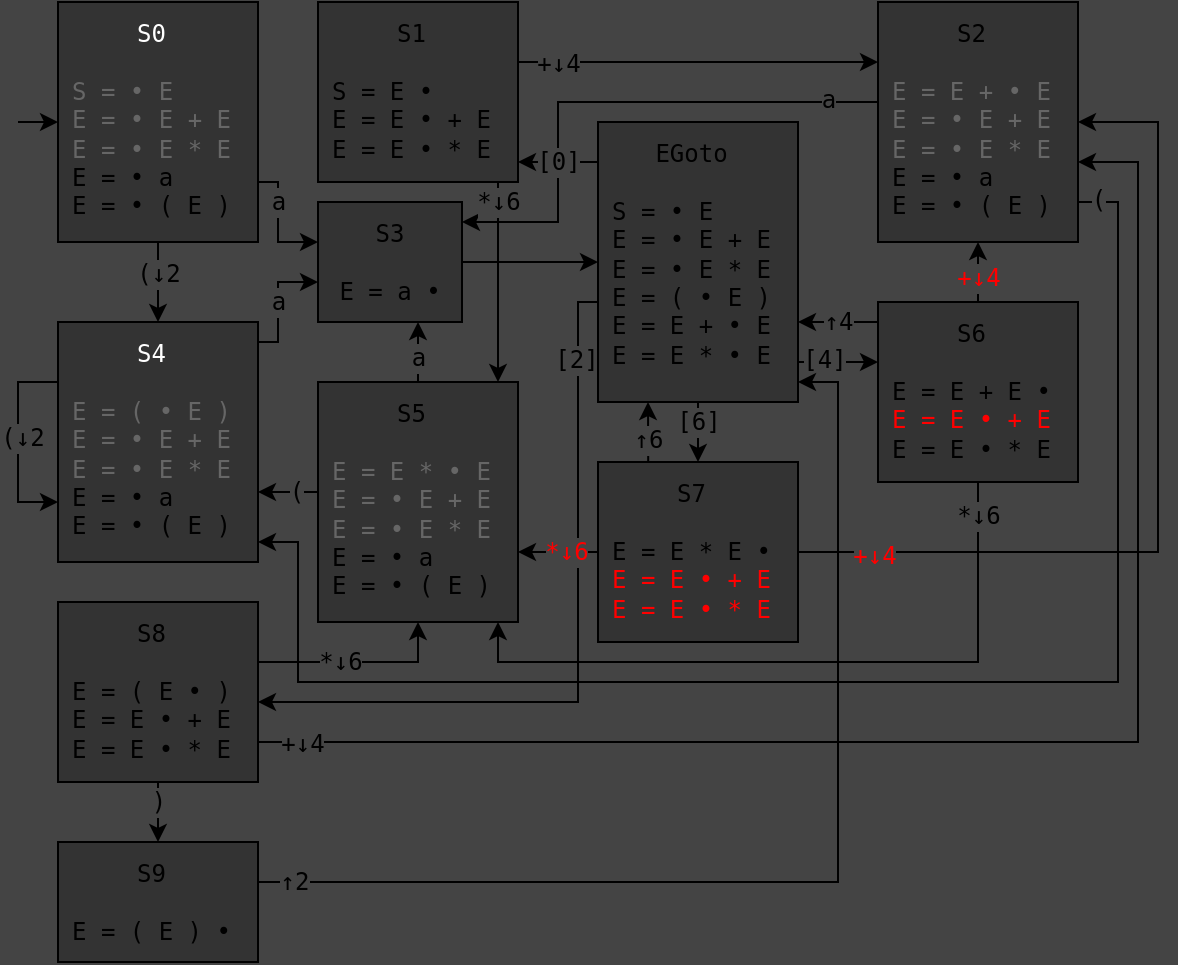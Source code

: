<mxfile version="24.7.8">
  <diagram name="Page-1" id="PYJ2EbEZMSt3SerLNBYG">
    <mxGraphModel dx="1219" dy="1237" grid="1" gridSize="10" guides="1" tooltips="1" connect="1" arrows="1" fold="1" page="1" pageScale="1" pageWidth="827" pageHeight="1169" background="#444444" math="0" shadow="0">
      <root>
        <mxCell id="0" />
        <mxCell id="1" parent="0" />
        <mxCell id="hS7_LjZfpNOxfmpkIFcN-96" style="edgeStyle=orthogonalEdgeStyle;rounded=0;orthogonalLoop=1;jettySize=auto;html=1;fontFamily=monospace;fontSize=12;fontColor=default;labelBackgroundColor=#444444;" parent="1" source="hS7_LjZfpNOxfmpkIFcN-83" target="hS7_LjZfpNOxfmpkIFcN-66" edge="1">
          <mxGeometry relative="1" as="geometry">
            <Array as="points">
              <mxPoint x="280" y="60" />
              <mxPoint x="280" y="120" />
            </Array>
          </mxGeometry>
        </mxCell>
        <mxCell id="hS7_LjZfpNOxfmpkIFcN-97" value="a" style="edgeLabel;html=1;align=center;verticalAlign=middle;resizable=0;points=[];rounded=0;strokeColor=default;spacing=10;fontFamily=monospace;fontSize=12;fontColor=default;fillColor=default;labelBackgroundColor=#444444;" parent="hS7_LjZfpNOxfmpkIFcN-96" vertex="1" connectable="0">
          <mxGeometry x="-0.809" y="-1" relative="1" as="geometry">
            <mxPoint as="offset" />
          </mxGeometry>
        </mxCell>
        <mxCell id="hS7_LjZfpNOxfmpkIFcN-58" style="rounded=0;orthogonalLoop=1;jettySize=auto;html=1;fontFamily=monospace;fontSize=12;fontColor=default;edgeStyle=orthogonalEdgeStyle;labelBackgroundColor=#444444;" parent="1" source="hS7_LjZfpNOxfmpkIFcN-62" target="hS7_LjZfpNOxfmpkIFcN-66" edge="1">
          <mxGeometry relative="1" as="geometry">
            <Array as="points">
              <mxPoint x="140" y="100" />
              <mxPoint x="140" y="130" />
            </Array>
            <mxPoint x="179.999" y="50" as="sourcePoint" />
            <mxPoint x="259.97" y="60.029" as="targetPoint" />
          </mxGeometry>
        </mxCell>
        <mxCell id="hS7_LjZfpNOxfmpkIFcN-59" value="a" style="edgeLabel;html=1;align=center;verticalAlign=middle;resizable=0;points=[];rounded=0;strokeColor=default;spacing=10;fontFamily=monospace;fontSize=12;fontColor=default;fillColor=default;labelBackgroundColor=#444444;" parent="hS7_LjZfpNOxfmpkIFcN-58" vertex="1" connectable="0">
          <mxGeometry x="-0.008" relative="1" as="geometry">
            <mxPoint y="-10" as="offset" />
          </mxGeometry>
        </mxCell>
        <mxCell id="hS7_LjZfpNOxfmpkIFcN-60" style="edgeStyle=orthogonalEdgeStyle;rounded=0;orthogonalLoop=1;jettySize=auto;html=1;fontFamily=monospace;fontSize=12;fontColor=default;labelBackgroundColor=#444444;" parent="1" source="hS7_LjZfpNOxfmpkIFcN-62" target="hS7_LjZfpNOxfmpkIFcN-65" edge="1">
          <mxGeometry relative="1" as="geometry" />
        </mxCell>
        <mxCell id="hS7_LjZfpNOxfmpkIFcN-61" value="(↓2" style="edgeLabel;html=1;align=center;verticalAlign=middle;resizable=0;points=[];rounded=0;strokeColor=default;spacing=10;fontFamily=monospace;fontSize=12;fontColor=default;fillColor=default;labelBackgroundColor=#444444;" parent="hS7_LjZfpNOxfmpkIFcN-60" vertex="1" connectable="0">
          <mxGeometry x="0.259" y="-1" relative="1" as="geometry">
            <mxPoint x="1" y="-9" as="offset" />
          </mxGeometry>
        </mxCell>
        <mxCell id="hS7_LjZfpNOxfmpkIFcN-62" value="&lt;div style=&quot;text-align: center;&quot;&gt;&lt;font color=&quot;#ffffff&quot;&gt;S0&lt;/font&gt;&lt;/div&gt;&lt;div style=&quot;text-align: center;&quot;&gt;&lt;font color=&quot;#ffffff&quot;&gt;&lt;br&gt;&lt;/font&gt;&lt;/div&gt;&lt;font color=&quot;#666666&quot;&gt;S = • E&lt;/font&gt;&lt;div&gt;&lt;font color=&quot;#666666&quot;&gt;E =&amp;nbsp;&lt;/font&gt;&lt;span style=&quot;color: rgb(102, 102, 102);&quot;&gt;•&lt;/span&gt;&lt;font color=&quot;#666666&quot;&gt;&amp;nbsp;E + E&lt;/font&gt;&lt;/div&gt;&lt;div&gt;&lt;font color=&quot;#666666&quot;&gt;E =&amp;nbsp;&lt;/font&gt;&lt;span style=&quot;color: rgb(102, 102, 102);&quot;&gt;•&lt;/span&gt;&lt;font color=&quot;#666666&quot;&gt;&amp;nbsp;E * E&lt;/font&gt;&lt;/div&gt;&lt;div&gt;E = • a&lt;/div&gt;&lt;div&gt;E = •&amp;nbsp;( E )&lt;/div&gt;" style="rounded=0;whiteSpace=wrap;html=1;fontFamily=monospace;align=left;spacing=7;verticalAlign=top;spacingTop=-3;fillColor=#333333;" parent="1" vertex="1">
          <mxGeometry x="30" y="10" width="100" height="120" as="geometry" />
        </mxCell>
        <mxCell id="hS7_LjZfpNOxfmpkIFcN-63" style="edgeStyle=orthogonalEdgeStyle;rounded=0;orthogonalLoop=1;jettySize=auto;html=1;fontFamily=monospace;fontSize=12;fontColor=default;labelBackgroundColor=#444444;" parent="1" source="hS7_LjZfpNOxfmpkIFcN-65" target="hS7_LjZfpNOxfmpkIFcN-66" edge="1">
          <mxGeometry relative="1" as="geometry">
            <Array as="points">
              <mxPoint x="140" y="180" />
              <mxPoint x="140" y="150" />
            </Array>
          </mxGeometry>
        </mxCell>
        <mxCell id="hS7_LjZfpNOxfmpkIFcN-64" value="a" style="edgeLabel;html=1;align=center;verticalAlign=middle;resizable=0;points=[];rounded=0;strokeColor=default;spacing=10;fontFamily=monospace;fontSize=12;fontColor=default;fillColor=default;labelBackgroundColor=#444444;" parent="hS7_LjZfpNOxfmpkIFcN-63" vertex="1" connectable="0">
          <mxGeometry x="0.553" y="-2" relative="1" as="geometry">
            <mxPoint x="-7" y="8" as="offset" />
          </mxGeometry>
        </mxCell>
        <mxCell id="hS7_LjZfpNOxfmpkIFcN-65" value="&lt;div style=&quot;text-align: center;&quot;&gt;&lt;font color=&quot;#ffffff&quot;&gt;S4&lt;/font&gt;&lt;/div&gt;&lt;div style=&quot;text-align: center;&quot;&gt;&lt;font color=&quot;#ffffff&quot;&gt;&lt;br&gt;&lt;/font&gt;&lt;/div&gt;&lt;div&gt;&lt;font color=&quot;#666666&quot;&gt;E = ( • E )&lt;/font&gt;&lt;/div&gt;&lt;div&gt;&lt;font color=&quot;#666666&quot;&gt;E = • E + E&lt;/font&gt;&lt;/div&gt;&lt;div&gt;&lt;font color=&quot;#666666&quot;&gt;E =&amp;nbsp;&lt;/font&gt;&lt;span style=&quot;color: rgb(102, 102, 102);&quot;&gt;•&lt;/span&gt;&lt;font color=&quot;#666666&quot;&gt;&amp;nbsp;E * E&lt;/font&gt;&lt;/div&gt;&lt;div&gt;E = •&amp;nbsp;a&lt;/div&gt;&lt;div&gt;E = •&amp;nbsp;( E )&lt;/div&gt;" style="rounded=0;whiteSpace=wrap;html=1;fontFamily=monospace;align=left;spacing=7;verticalAlign=top;spacingTop=-3;fillColor=#333333;" parent="1" vertex="1">
          <mxGeometry x="30" y="170" width="100" height="120" as="geometry" />
        </mxCell>
        <mxCell id="hS7_LjZfpNOxfmpkIFcN-73" style="edgeStyle=orthogonalEdgeStyle;rounded=0;orthogonalLoop=1;jettySize=auto;html=1;fontFamily=monospace;fontSize=12;fontColor=default;labelBackgroundColor=#444444;" parent="1" source="hS7_LjZfpNOxfmpkIFcN-66" target="hS7_LjZfpNOxfmpkIFcN-70" edge="1">
          <mxGeometry relative="1" as="geometry" />
        </mxCell>
        <mxCell id="hS7_LjZfpNOxfmpkIFcN-66" value="&lt;div&gt;S3&lt;/div&gt;&lt;div&gt;&lt;br&gt;&lt;/div&gt;&lt;div&gt;E = a&amp;nbsp;&lt;span style=&quot;text-align: left;&quot;&gt;•&lt;/span&gt;&lt;/div&gt;" style="rounded=0;whiteSpace=wrap;html=1;fontFamily=monospace;align=center;spacing=7;verticalAlign=top;spacingTop=-3;labelBackgroundColor=none;fillColor=#333333;" parent="1" vertex="1">
          <mxGeometry x="160" y="110" width="72" height="60" as="geometry" />
        </mxCell>
        <mxCell id="hS7_LjZfpNOxfmpkIFcN-67" style="edgeStyle=orthogonalEdgeStyle;rounded=0;orthogonalLoop=1;jettySize=auto;html=1;entryX=0;entryY=0.75;entryDx=0;entryDy=0;fontFamily=monospace;fontSize=12;fontColor=default;exitX=0;exitY=0.25;exitDx=0;exitDy=0;labelBackgroundColor=#444444;" parent="1" source="hS7_LjZfpNOxfmpkIFcN-65" target="hS7_LjZfpNOxfmpkIFcN-65" edge="1">
          <mxGeometry relative="1" as="geometry">
            <Array as="points">
              <mxPoint x="10" y="200" />
              <mxPoint x="10" y="260" />
            </Array>
          </mxGeometry>
        </mxCell>
        <mxCell id="hS7_LjZfpNOxfmpkIFcN-68" value="(↓2" style="edgeLabel;html=1;align=center;verticalAlign=middle;resizable=0;points=[];rounded=0;strokeColor=default;spacing=10;fontFamily=monospace;fontSize=12;fontColor=default;fillColor=default;labelBackgroundColor=#444444;" parent="hS7_LjZfpNOxfmpkIFcN-67" vertex="1" connectable="0">
          <mxGeometry x="-0.039" y="-2" relative="1" as="geometry">
            <mxPoint x="4" as="offset" />
          </mxGeometry>
        </mxCell>
        <mxCell id="hS7_LjZfpNOxfmpkIFcN-69" value="" style="endArrow=classic;html=1;rounded=0;fontFamily=monospace;fontSize=12;fontColor=default;labelBackgroundColor=#444444;" parent="1" target="hS7_LjZfpNOxfmpkIFcN-62" edge="1">
          <mxGeometry width="50" height="50" relative="1" as="geometry">
            <mxPoint x="10" y="70" as="sourcePoint" />
            <mxPoint y="40" as="targetPoint" />
          </mxGeometry>
        </mxCell>
        <mxCell id="hS7_LjZfpNOxfmpkIFcN-81" style="edgeStyle=orthogonalEdgeStyle;rounded=0;orthogonalLoop=1;jettySize=auto;html=1;fontFamily=monospace;fontSize=12;fontColor=default;labelBackgroundColor=#444444;" parent="1" source="hS7_LjZfpNOxfmpkIFcN-70" target="hS7_LjZfpNOxfmpkIFcN-76" edge="1">
          <mxGeometry relative="1" as="geometry">
            <Array as="points">
              <mxPoint x="270" y="90" />
              <mxPoint x="270" y="90" />
            </Array>
          </mxGeometry>
        </mxCell>
        <mxCell id="hS7_LjZfpNOxfmpkIFcN-82" value="[0]" style="edgeLabel;html=1;align=center;verticalAlign=middle;resizable=0;points=[];rounded=0;strokeColor=default;spacing=10;fontFamily=monospace;fontSize=12;fontColor=default;fillColor=default;labelBackgroundColor=#444444;" parent="hS7_LjZfpNOxfmpkIFcN-81" vertex="1" connectable="0">
          <mxGeometry x="0.089" y="3" relative="1" as="geometry">
            <mxPoint x="2" y="-3" as="offset" />
          </mxGeometry>
        </mxCell>
        <mxCell id="hS7_LjZfpNOxfmpkIFcN-91" style="edgeStyle=orthogonalEdgeStyle;rounded=0;orthogonalLoop=1;jettySize=auto;html=1;fontFamily=monospace;fontSize=12;fontColor=default;labelBackgroundColor=#444444;" parent="1" source="hS7_LjZfpNOxfmpkIFcN-70" target="hS7_LjZfpNOxfmpkIFcN-86" edge="1">
          <mxGeometry relative="1" as="geometry">
            <Array as="points">
              <mxPoint x="410" y="190" />
              <mxPoint x="410" y="190" />
            </Array>
          </mxGeometry>
        </mxCell>
        <mxCell id="hS7_LjZfpNOxfmpkIFcN-92" value="[4]" style="edgeLabel;html=1;align=center;verticalAlign=middle;resizable=0;points=[];rounded=0;strokeColor=default;spacing=10;fontFamily=monospace;fontSize=12;fontColor=default;fillColor=default;labelBackgroundColor=#444444;" parent="hS7_LjZfpNOxfmpkIFcN-91" vertex="1" connectable="0">
          <mxGeometry x="-0.373" y="1" relative="1" as="geometry">
            <mxPoint as="offset" />
          </mxGeometry>
        </mxCell>
        <mxCell id="hS7_LjZfpNOxfmpkIFcN-108" style="edgeStyle=orthogonalEdgeStyle;rounded=0;orthogonalLoop=1;jettySize=auto;html=1;fontFamily=monospace;fontSize=12;fontColor=default;labelBackgroundColor=#444444;" parent="1" source="hS7_LjZfpNOxfmpkIFcN-70" target="hS7_LjZfpNOxfmpkIFcN-107" edge="1">
          <mxGeometry relative="1" as="geometry" />
        </mxCell>
        <mxCell id="hS7_LjZfpNOxfmpkIFcN-110" value="[6]" style="edgeLabel;html=1;align=center;verticalAlign=middle;resizable=0;points=[];rounded=0;strokeColor=default;spacing=10;fontFamily=monospace;fontSize=12;fontColor=default;fillColor=default;labelBackgroundColor=#444444;" parent="hS7_LjZfpNOxfmpkIFcN-108" vertex="1" connectable="0">
          <mxGeometry x="0.201" relative="1" as="geometry">
            <mxPoint as="offset" />
          </mxGeometry>
        </mxCell>
        <mxCell id="hS7_LjZfpNOxfmpkIFcN-119" style="edgeStyle=orthogonalEdgeStyle;rounded=0;orthogonalLoop=1;jettySize=auto;html=1;fontFamily=monospace;fontSize=12;fontColor=default;labelBackgroundColor=#444444;" parent="1" source="hS7_LjZfpNOxfmpkIFcN-70" target="hS7_LjZfpNOxfmpkIFcN-115" edge="1">
          <mxGeometry relative="1" as="geometry">
            <Array as="points">
              <mxPoint x="290" y="160" />
              <mxPoint x="290" y="360" />
            </Array>
          </mxGeometry>
        </mxCell>
        <mxCell id="hS7_LjZfpNOxfmpkIFcN-120" value="[2]" style="edgeLabel;html=1;align=center;verticalAlign=middle;resizable=0;points=[];rounded=0;strokeColor=default;spacing=10;fontFamily=monospace;fontSize=12;fontColor=default;fillColor=default;labelBackgroundColor=#444444;" parent="hS7_LjZfpNOxfmpkIFcN-119" vertex="1" connectable="0">
          <mxGeometry x="-0.792" y="-1" relative="1" as="geometry">
            <mxPoint as="offset" />
          </mxGeometry>
        </mxCell>
        <mxCell id="hS7_LjZfpNOxfmpkIFcN-70" value="&lt;div style=&quot;text-align: center;&quot;&gt;EGoto&lt;/div&gt;&lt;div&gt;&lt;br&gt;&lt;/div&gt;S = •&amp;nbsp;E&lt;div&gt;E =&amp;nbsp;&lt;span style=&quot;background-color: initial;&quot;&gt;•&lt;/span&gt;&lt;span style=&quot;background-color: initial;&quot;&gt;&amp;nbsp;E + E&lt;/span&gt;&lt;/div&gt;&lt;div&gt;E =&amp;nbsp;&lt;span style=&quot;background-color: initial;&quot;&gt;•&lt;/span&gt;&lt;span style=&quot;background-color: initial;&quot;&gt;&amp;nbsp;E * E&lt;/span&gt;&lt;/div&gt;&lt;div&gt;E = (&amp;nbsp;&lt;span style=&quot;background-color: initial;&quot;&gt;•&lt;/span&gt;&lt;span style=&quot;background-color: initial;&quot;&gt;&amp;nbsp;E )&lt;/span&gt;&lt;/div&gt;&lt;div&gt;E = E +&amp;nbsp;&lt;span style=&quot;background-color: initial;&quot;&gt;•&lt;/span&gt;&lt;span style=&quot;background-color: initial;&quot;&gt;&amp;nbsp;E&lt;/span&gt;&lt;/div&gt;&lt;div&gt;E = E *&amp;nbsp;&lt;span style=&quot;background-color: initial;&quot;&gt;•&lt;/span&gt;&lt;span style=&quot;background-color: initial;&quot;&gt;&amp;nbsp;E&lt;/span&gt;&lt;/div&gt;" style="rounded=0;whiteSpace=wrap;html=1;fontFamily=monospace;align=left;spacing=7;verticalAlign=top;spacingTop=-3;fillColor=#333333;" parent="1" vertex="1">
          <mxGeometry x="300" y="70" width="100" height="140" as="geometry" />
        </mxCell>
        <mxCell id="hS7_LjZfpNOxfmpkIFcN-84" style="edgeStyle=orthogonalEdgeStyle;rounded=0;orthogonalLoop=1;jettySize=auto;html=1;fontFamily=monospace;fontSize=12;fontColor=default;labelBackgroundColor=#444444;" parent="1" source="hS7_LjZfpNOxfmpkIFcN-76" target="hS7_LjZfpNOxfmpkIFcN-83" edge="1">
          <mxGeometry relative="1" as="geometry">
            <Array as="points">
              <mxPoint x="400" y="40" />
              <mxPoint x="400" y="40" />
            </Array>
          </mxGeometry>
        </mxCell>
        <mxCell id="hS7_LjZfpNOxfmpkIFcN-85" value="+↓4" style="edgeLabel;html=1;align=center;verticalAlign=middle;resizable=0;points=[];rounded=0;strokeColor=default;spacing=10;fontFamily=monospace;fontSize=12;fontColor=default;fillColor=default;labelBackgroundColor=#444444;" parent="hS7_LjZfpNOxfmpkIFcN-84" vertex="1" connectable="0">
          <mxGeometry x="0.031" y="-1" relative="1" as="geometry">
            <mxPoint x="-73" as="offset" />
          </mxGeometry>
        </mxCell>
        <mxCell id="hS7_LjZfpNOxfmpkIFcN-105" style="edgeStyle=orthogonalEdgeStyle;rounded=0;orthogonalLoop=1;jettySize=auto;html=1;fontFamily=monospace;fontSize=12;fontColor=default;labelBackgroundColor=#444444;" parent="1" source="hS7_LjZfpNOxfmpkIFcN-76" target="hS7_LjZfpNOxfmpkIFcN-100" edge="1">
          <mxGeometry relative="1" as="geometry">
            <Array as="points">
              <mxPoint x="250" y="150" />
              <mxPoint x="250" y="150" />
            </Array>
          </mxGeometry>
        </mxCell>
        <mxCell id="hS7_LjZfpNOxfmpkIFcN-106" value="*↓6" style="edgeLabel;html=1;align=center;verticalAlign=middle;resizable=0;points=[];rounded=0;strokeColor=default;spacing=10;fontFamily=monospace;fontSize=12;fontColor=default;fillColor=default;labelBackgroundColor=#444444;" parent="hS7_LjZfpNOxfmpkIFcN-105" vertex="1" connectable="0">
          <mxGeometry x="0.477" relative="1" as="geometry">
            <mxPoint y="-64" as="offset" />
          </mxGeometry>
        </mxCell>
        <mxCell id="hS7_LjZfpNOxfmpkIFcN-76" value="&lt;div style=&quot;text-align: center;&quot;&gt;S1&lt;/div&gt;&lt;div&gt;&lt;br&gt;&lt;/div&gt;S = E •&lt;div&gt;E = E •&amp;nbsp;+ E&lt;/div&gt;&lt;div&gt;E = E •&amp;nbsp;* E&lt;br&gt;&lt;/div&gt;" style="rounded=0;whiteSpace=wrap;html=1;fontFamily=monospace;align=left;spacing=7;verticalAlign=top;spacingTop=-3;fillColor=#333333;" parent="1" vertex="1">
          <mxGeometry x="160" y="10" width="100" height="90" as="geometry" />
        </mxCell>
        <mxCell id="hS7_LjZfpNOxfmpkIFcN-98" style="edgeStyle=orthogonalEdgeStyle;rounded=0;orthogonalLoop=1;jettySize=auto;html=1;fontFamily=monospace;fontSize=12;fontColor=default;labelBackgroundColor=#444444;" parent="1" source="hS7_LjZfpNOxfmpkIFcN-83" target="hS7_LjZfpNOxfmpkIFcN-65" edge="1">
          <mxGeometry relative="1" as="geometry">
            <Array as="points">
              <mxPoint x="560" y="110" />
              <mxPoint x="560" y="350" />
              <mxPoint x="150" y="350" />
              <mxPoint x="150" y="280" />
            </Array>
          </mxGeometry>
        </mxCell>
        <mxCell id="hS7_LjZfpNOxfmpkIFcN-99" value="(" style="edgeLabel;html=1;align=center;verticalAlign=middle;resizable=0;points=[];rounded=0;strokeColor=default;spacing=10;fontFamily=monospace;fontSize=12;fontColor=default;fillColor=default;labelBackgroundColor=#444444;" parent="hS7_LjZfpNOxfmpkIFcN-98" vertex="1" connectable="0">
          <mxGeometry x="-0.975" y="1" relative="1" as="geometry">
            <mxPoint as="offset" />
          </mxGeometry>
        </mxCell>
        <mxCell id="hS7_LjZfpNOxfmpkIFcN-83" value="&lt;div style=&quot;text-align: center;&quot;&gt;S2&lt;/div&gt;&lt;div&gt;&lt;br&gt;&lt;/div&gt;&lt;div&gt;&lt;font color=&quot;#666666&quot;&gt;E = E + •&amp;nbsp;E&lt;/font&gt;&lt;/div&gt;&lt;div&gt;&lt;font color=&quot;#666666&quot;&gt;E =&amp;nbsp;&lt;span style=&quot;background-color: initial;&quot;&gt;•&lt;/span&gt;&lt;span style=&quot;background-color: initial;&quot;&gt;&amp;nbsp;E + E&lt;/span&gt;&lt;/font&gt;&lt;/div&gt;&lt;div&gt;&lt;font color=&quot;#666666&quot;&gt;E =&amp;nbsp;&lt;span style=&quot;background-color: initial;&quot;&gt;•&lt;/span&gt;&lt;span style=&quot;background-color: initial;&quot;&gt;&amp;nbsp;E * E&lt;/span&gt;&lt;/font&gt;&lt;/div&gt;&lt;div&gt;E =&amp;nbsp;&lt;span style=&quot;background-color: initial;&quot;&gt;•&lt;/span&gt;&lt;span style=&quot;background-color: initial;&quot;&gt;&amp;nbsp;a&lt;/span&gt;&lt;/div&gt;&lt;div&gt;E =&amp;nbsp;&lt;span style=&quot;background-color: initial;&quot;&gt;•&lt;/span&gt;&lt;span style=&quot;background-color: initial;&quot;&gt;&amp;nbsp;( E )&lt;/span&gt;&lt;/div&gt;" style="rounded=0;whiteSpace=wrap;html=1;fontFamily=monospace;align=left;spacing=7;verticalAlign=top;spacingTop=-3;fillColor=#333333;" parent="1" vertex="1">
          <mxGeometry x="440" y="10" width="100" height="120" as="geometry" />
        </mxCell>
        <mxCell id="hS7_LjZfpNOxfmpkIFcN-87" style="edgeStyle=orthogonalEdgeStyle;rounded=0;orthogonalLoop=1;jettySize=auto;html=1;fontFamily=monospace;fontSize=12;fontColor=default;labelBackgroundColor=#444444;" parent="1" source="hS7_LjZfpNOxfmpkIFcN-86" target="hS7_LjZfpNOxfmpkIFcN-83" edge="1">
          <mxGeometry relative="1" as="geometry" />
        </mxCell>
        <mxCell id="hS7_LjZfpNOxfmpkIFcN-88" value="+↓4" style="edgeLabel;html=1;align=center;verticalAlign=middle;resizable=0;points=[];rounded=0;strokeColor=default;spacing=10;fontFamily=monospace;fontSize=12;fontColor=#FF0000;fillColor=default;labelBackgroundColor=#444444;" parent="hS7_LjZfpNOxfmpkIFcN-87" vertex="1" connectable="0">
          <mxGeometry x="-0.494" relative="1" as="geometry">
            <mxPoint as="offset" />
          </mxGeometry>
        </mxCell>
        <mxCell id="hS7_LjZfpNOxfmpkIFcN-93" style="edgeStyle=orthogonalEdgeStyle;rounded=0;orthogonalLoop=1;jettySize=auto;html=1;fontFamily=monospace;fontSize=12;fontColor=default;labelBackgroundColor=#444444;" parent="1" source="hS7_LjZfpNOxfmpkIFcN-86" target="hS7_LjZfpNOxfmpkIFcN-70" edge="1">
          <mxGeometry relative="1" as="geometry">
            <Array as="points">
              <mxPoint x="410" y="170" />
              <mxPoint x="410" y="170" />
            </Array>
          </mxGeometry>
        </mxCell>
        <mxCell id="hS7_LjZfpNOxfmpkIFcN-94" value="↑4" style="edgeLabel;html=1;align=center;verticalAlign=middle;resizable=0;points=[];rounded=0;strokeColor=default;spacing=10;fontFamily=monospace;fontSize=12;fontColor=default;fillColor=default;labelBackgroundColor=#444444;" parent="hS7_LjZfpNOxfmpkIFcN-93" vertex="1" connectable="0">
          <mxGeometry x="0.167" y="1" relative="1" as="geometry">
            <mxPoint x="3" y="-1" as="offset" />
          </mxGeometry>
        </mxCell>
        <mxCell id="hS7_LjZfpNOxfmpkIFcN-130" style="edgeStyle=orthogonalEdgeStyle;rounded=0;orthogonalLoop=1;jettySize=auto;html=1;fontFamily=monospace;fontSize=12;fontColor=default;labelBackgroundColor=#444444;" parent="1" source="hS7_LjZfpNOxfmpkIFcN-86" target="hS7_LjZfpNOxfmpkIFcN-100" edge="1">
          <mxGeometry relative="1" as="geometry">
            <Array as="points">
              <mxPoint x="490" y="340" />
              <mxPoint x="250" y="340" />
            </Array>
          </mxGeometry>
        </mxCell>
        <mxCell id="hS7_LjZfpNOxfmpkIFcN-131" value="*↓6" style="edgeLabel;html=1;align=center;verticalAlign=middle;resizable=0;points=[];rounded=0;strokeColor=default;spacing=10;fontFamily=monospace;fontSize=12;fontColor=default;fillColor=default;labelBackgroundColor=#444444;" parent="hS7_LjZfpNOxfmpkIFcN-130" vertex="1" connectable="0">
          <mxGeometry x="-0.902" relative="1" as="geometry">
            <mxPoint as="offset" />
          </mxGeometry>
        </mxCell>
        <mxCell id="hS7_LjZfpNOxfmpkIFcN-86" value="&lt;div style=&quot;text-align: center;&quot;&gt;S6&lt;/div&gt;&lt;div style=&quot;text-align: center;&quot;&gt;&lt;br&gt;&lt;/div&gt;E = E + E •&lt;div&gt;&lt;font color=&quot;#ff0000&quot;&gt;E = E •&amp;nbsp;+ E&lt;/font&gt;&lt;/div&gt;&lt;div&gt;E = E •&amp;nbsp;* E&lt;/div&gt;" style="rounded=0;whiteSpace=wrap;html=1;fontFamily=monospace;align=left;spacing=7;verticalAlign=top;spacingTop=-3;fillColor=#333333;" parent="1" vertex="1">
          <mxGeometry x="440" y="160" width="100" height="90" as="geometry" />
        </mxCell>
        <mxCell id="hS7_LjZfpNOxfmpkIFcN-101" style="edgeStyle=orthogonalEdgeStyle;rounded=0;orthogonalLoop=1;jettySize=auto;html=1;fontFamily=monospace;fontSize=12;fontColor=default;labelBackgroundColor=#444444;" parent="1" source="hS7_LjZfpNOxfmpkIFcN-100" target="hS7_LjZfpNOxfmpkIFcN-65" edge="1">
          <mxGeometry relative="1" as="geometry">
            <Array as="points">
              <mxPoint x="140" y="255" />
              <mxPoint x="140" y="255" />
            </Array>
          </mxGeometry>
        </mxCell>
        <mxCell id="hS7_LjZfpNOxfmpkIFcN-102" value="(" style="edgeLabel;html=1;align=center;verticalAlign=middle;resizable=0;points=[];rounded=0;strokeColor=default;spacing=10;fontFamily=monospace;fontSize=12;fontColor=default;fillColor=default;labelBackgroundColor=#444444;" parent="hS7_LjZfpNOxfmpkIFcN-101" vertex="1" connectable="0">
          <mxGeometry x="-0.594" y="-1" relative="1" as="geometry">
            <mxPoint x="-5" y="1" as="offset" />
          </mxGeometry>
        </mxCell>
        <mxCell id="hS7_LjZfpNOxfmpkIFcN-103" style="edgeStyle=orthogonalEdgeStyle;rounded=0;orthogonalLoop=1;jettySize=auto;html=1;fontFamily=monospace;fontSize=12;fontColor=default;labelBackgroundColor=#444444;" parent="1" source="hS7_LjZfpNOxfmpkIFcN-100" target="hS7_LjZfpNOxfmpkIFcN-66" edge="1">
          <mxGeometry relative="1" as="geometry">
            <Array as="points">
              <mxPoint x="210" y="180" />
              <mxPoint x="210" y="180" />
            </Array>
          </mxGeometry>
        </mxCell>
        <mxCell id="hS7_LjZfpNOxfmpkIFcN-104" value="a" style="edgeLabel;html=1;align=center;verticalAlign=middle;resizable=0;points=[];rounded=0;strokeColor=default;spacing=10;fontFamily=monospace;fontSize=12;fontColor=default;fillColor=default;labelBackgroundColor=#444444;" parent="hS7_LjZfpNOxfmpkIFcN-103" vertex="1" connectable="0">
          <mxGeometry x="-0.59" relative="1" as="geometry">
            <mxPoint y="-6" as="offset" />
          </mxGeometry>
        </mxCell>
        <mxCell id="hS7_LjZfpNOxfmpkIFcN-100" value="&lt;div style=&quot;text-align: center;&quot;&gt;S5&lt;/div&gt;&lt;div&gt;&lt;br&gt;&lt;/div&gt;&lt;div&gt;&lt;font color=&quot;#666666&quot;&gt;E = E * •&amp;nbsp;E&lt;/font&gt;&lt;/div&gt;&lt;div&gt;&lt;font color=&quot;#666666&quot;&gt;E =&amp;nbsp;&lt;span style=&quot;background-color: initial;&quot;&gt;•&lt;/span&gt;&lt;span style=&quot;background-color: initial;&quot;&gt;&amp;nbsp;E + E&lt;/span&gt;&lt;/font&gt;&lt;/div&gt;&lt;div&gt;&lt;font color=&quot;#666666&quot;&gt;E =&amp;nbsp;&lt;span style=&quot;background-color: initial;&quot;&gt;•&lt;/span&gt;&lt;span style=&quot;background-color: initial;&quot;&gt;&amp;nbsp;E * E&lt;/span&gt;&lt;/font&gt;&lt;/div&gt;&lt;div&gt;E =&amp;nbsp;&lt;span style=&quot;background-color: initial;&quot;&gt;•&lt;/span&gt;&lt;span style=&quot;background-color: initial;&quot;&gt;&amp;nbsp;a&lt;/span&gt;&lt;/div&gt;&lt;div&gt;E =&amp;nbsp;&lt;span style=&quot;background-color: initial;&quot;&gt;•&lt;/span&gt;&lt;span style=&quot;background-color: initial;&quot;&gt;&amp;nbsp;( E )&lt;/span&gt;&lt;/div&gt;" style="rounded=0;whiteSpace=wrap;html=1;fontFamily=monospace;align=left;spacing=7;verticalAlign=top;spacingTop=-3;fillColor=#333333;" parent="1" vertex="1">
          <mxGeometry x="160" y="200" width="100" height="120" as="geometry" />
        </mxCell>
        <mxCell id="hS7_LjZfpNOxfmpkIFcN-109" style="edgeStyle=orthogonalEdgeStyle;rounded=0;orthogonalLoop=1;jettySize=auto;html=1;fontFamily=monospace;fontSize=12;fontColor=default;exitX=0.251;exitY=0.017;exitDx=0;exitDy=0;exitPerimeter=0;entryX=0.25;entryY=1;entryDx=0;entryDy=0;labelBackgroundColor=#444444;" parent="1" source="hS7_LjZfpNOxfmpkIFcN-107" target="hS7_LjZfpNOxfmpkIFcN-70" edge="1">
          <mxGeometry relative="1" as="geometry" />
        </mxCell>
        <mxCell id="hS7_LjZfpNOxfmpkIFcN-111" value="↑6" style="edgeLabel;html=1;align=center;verticalAlign=middle;resizable=0;points=[];rounded=0;strokeColor=default;spacing=10;fontFamily=monospace;fontSize=12;fontColor=default;fillColor=default;labelBackgroundColor=#444444;" parent="hS7_LjZfpNOxfmpkIFcN-109" vertex="1" connectable="0">
          <mxGeometry x="-0.161" relative="1" as="geometry">
            <mxPoint as="offset" />
          </mxGeometry>
        </mxCell>
        <mxCell id="hS7_LjZfpNOxfmpkIFcN-129" style="edgeStyle=orthogonalEdgeStyle;rounded=0;orthogonalLoop=1;jettySize=auto;html=1;fontFamily=monospace;fontSize=12;fontColor=default;labelBackgroundColor=#444444;" parent="1" source="hS7_LjZfpNOxfmpkIFcN-107" target="hS7_LjZfpNOxfmpkIFcN-83" edge="1">
          <mxGeometry relative="1" as="geometry">
            <Array as="points">
              <mxPoint x="580" y="285" />
              <mxPoint x="580" y="70" />
            </Array>
          </mxGeometry>
        </mxCell>
        <mxCell id="hS7_LjZfpNOxfmpkIFcN-132" value="+↓4" style="edgeLabel;html=1;align=center;verticalAlign=middle;resizable=0;points=[];rounded=0;strokeColor=default;spacing=10;fontFamily=monospace;fontSize=12;fontColor=#FF0000;fillColor=default;labelBackgroundColor=#444444;" parent="hS7_LjZfpNOxfmpkIFcN-129" vertex="1" connectable="0">
          <mxGeometry x="-0.825" y="-2" relative="1" as="geometry">
            <mxPoint as="offset" />
          </mxGeometry>
        </mxCell>
        <mxCell id="hS7_LjZfpNOxfmpkIFcN-107" value="&lt;div style=&quot;text-align: center;&quot;&gt;S7&lt;/div&gt;&lt;div&gt;&lt;br&gt;&lt;/div&gt;E = E * E •&lt;div&gt;&lt;font color=&quot;#ff0000&quot;&gt;E = E •&amp;nbsp;+ E&lt;/font&gt;&lt;/div&gt;&lt;div&gt;&lt;font color=&quot;#ff0000&quot;&gt;E = E •&amp;nbsp;* E&lt;/font&gt;&lt;/div&gt;" style="rounded=0;whiteSpace=wrap;html=1;fontFamily=monospace;align=left;spacing=7;verticalAlign=top;spacingTop=-3;fillColor=#333333;" parent="1" vertex="1">
          <mxGeometry x="300" y="240" width="100" height="90" as="geometry" />
        </mxCell>
        <mxCell id="hS7_LjZfpNOxfmpkIFcN-112" style="edgeStyle=orthogonalEdgeStyle;rounded=0;orthogonalLoop=1;jettySize=auto;html=1;fontFamily=monospace;fontSize=12;fontColor=default;labelBackgroundColor=#444444;" parent="1" source="hS7_LjZfpNOxfmpkIFcN-107" target="hS7_LjZfpNOxfmpkIFcN-100" edge="1">
          <mxGeometry relative="1" as="geometry">
            <Array as="points">
              <mxPoint x="270" y="285" />
              <mxPoint x="270" y="285" />
            </Array>
          </mxGeometry>
        </mxCell>
        <mxCell id="hS7_LjZfpNOxfmpkIFcN-114" value="*↓6" style="edgeLabel;html=1;align=center;verticalAlign=middle;resizable=0;points=[];rounded=0;strokeColor=default;spacing=10;fontFamily=monospace;fontSize=12;fontColor=#FF0000;fillColor=default;labelBackgroundColor=#444444;" parent="hS7_LjZfpNOxfmpkIFcN-112" vertex="1" connectable="0">
          <mxGeometry x="-0.04" y="-2" relative="1" as="geometry">
            <mxPoint x="3" y="2" as="offset" />
          </mxGeometry>
        </mxCell>
        <mxCell id="hS7_LjZfpNOxfmpkIFcN-121" style="edgeStyle=orthogonalEdgeStyle;rounded=0;orthogonalLoop=1;jettySize=auto;html=1;fontFamily=monospace;fontSize=12;fontColor=default;labelBackgroundColor=#444444;" parent="1" source="hS7_LjZfpNOxfmpkIFcN-115" target="hS7_LjZfpNOxfmpkIFcN-116" edge="1">
          <mxGeometry relative="1" as="geometry" />
        </mxCell>
        <mxCell id="hS7_LjZfpNOxfmpkIFcN-122" value=")" style="edgeLabel;html=1;align=center;verticalAlign=middle;resizable=0;points=[];rounded=0;strokeColor=default;spacing=10;fontFamily=monospace;fontSize=12;fontColor=default;fillColor=default;labelBackgroundColor=#444444;" parent="hS7_LjZfpNOxfmpkIFcN-121" vertex="1" connectable="0">
          <mxGeometry x="-0.673" y="1" relative="1" as="geometry">
            <mxPoint x="-1" y="2" as="offset" />
          </mxGeometry>
        </mxCell>
        <mxCell id="hS7_LjZfpNOxfmpkIFcN-123" style="edgeStyle=orthogonalEdgeStyle;rounded=0;orthogonalLoop=1;jettySize=auto;html=1;fontFamily=monospace;fontSize=12;fontColor=default;labelBackgroundColor=#444444;" parent="1" source="hS7_LjZfpNOxfmpkIFcN-115" target="hS7_LjZfpNOxfmpkIFcN-100" edge="1">
          <mxGeometry relative="1" as="geometry">
            <Array as="points">
              <mxPoint x="210" y="340" />
            </Array>
          </mxGeometry>
        </mxCell>
        <mxCell id="hS7_LjZfpNOxfmpkIFcN-124" value="*↓6" style="edgeLabel;html=1;align=center;verticalAlign=middle;resizable=0;points=[];rounded=0;strokeColor=default;spacing=10;fontFamily=monospace;fontSize=12;fontColor=default;fillColor=default;labelBackgroundColor=#444444;" parent="hS7_LjZfpNOxfmpkIFcN-123" vertex="1" connectable="0">
          <mxGeometry x="-0.695" y="3" relative="1" as="geometry">
            <mxPoint x="25" y="3" as="offset" />
          </mxGeometry>
        </mxCell>
        <mxCell id="hS7_LjZfpNOxfmpkIFcN-125" style="edgeStyle=orthogonalEdgeStyle;rounded=0;orthogonalLoop=1;jettySize=auto;html=1;fontFamily=monospace;fontSize=12;fontColor=default;labelBackgroundColor=#444444;" parent="1" source="hS7_LjZfpNOxfmpkIFcN-115" target="hS7_LjZfpNOxfmpkIFcN-83" edge="1">
          <mxGeometry relative="1" as="geometry">
            <Array as="points">
              <mxPoint x="570" y="380" />
              <mxPoint x="570" y="90" />
            </Array>
          </mxGeometry>
        </mxCell>
        <mxCell id="hS7_LjZfpNOxfmpkIFcN-126" value="+↓4" style="edgeLabel;html=1;align=center;verticalAlign=middle;resizable=0;points=[];rounded=0;strokeColor=default;spacing=10;fontFamily=monospace;fontSize=12;fontColor=default;fillColor=default;labelBackgroundColor=#444444;" parent="hS7_LjZfpNOxfmpkIFcN-125" vertex="1" connectable="0">
          <mxGeometry x="-0.944" y="-1" relative="1" as="geometry">
            <mxPoint as="offset" />
          </mxGeometry>
        </mxCell>
        <mxCell id="hS7_LjZfpNOxfmpkIFcN-115" value="&lt;div style=&quot;text-align: center;&quot;&gt;S8&lt;/div&gt;&lt;div&gt;&lt;br&gt;&lt;/div&gt;E = ( E • )&lt;div&gt;E = E •&amp;nbsp;+ E&lt;/div&gt;&lt;div&gt;E = E •&amp;nbsp;* E&lt;/div&gt;" style="rounded=0;whiteSpace=wrap;html=1;fontFamily=monospace;align=left;spacing=7;verticalAlign=top;spacingTop=-3;fillColor=#333333;" parent="1" vertex="1">
          <mxGeometry x="30" y="310" width="100" height="90" as="geometry" />
        </mxCell>
        <mxCell id="hS7_LjZfpNOxfmpkIFcN-127" style="edgeStyle=orthogonalEdgeStyle;rounded=0;orthogonalLoop=1;jettySize=auto;html=1;fontFamily=monospace;fontSize=12;fontColor=default;labelBackgroundColor=#444444;" parent="1" source="hS7_LjZfpNOxfmpkIFcN-116" target="hS7_LjZfpNOxfmpkIFcN-70" edge="1">
          <mxGeometry relative="1" as="geometry">
            <Array as="points">
              <mxPoint x="420" y="450" />
              <mxPoint x="420" y="200" />
            </Array>
          </mxGeometry>
        </mxCell>
        <mxCell id="hS7_LjZfpNOxfmpkIFcN-128" value="↑2" style="edgeLabel;html=1;align=center;verticalAlign=middle;resizable=0;points=[];rounded=0;strokeColor=default;spacing=10;fontFamily=monospace;fontSize=12;fontColor=default;fillColor=default;labelBackgroundColor=#444444;" parent="hS7_LjZfpNOxfmpkIFcN-127" vertex="1" connectable="0">
          <mxGeometry x="-0.936" relative="1" as="geometry">
            <mxPoint as="offset" />
          </mxGeometry>
        </mxCell>
        <mxCell id="hS7_LjZfpNOxfmpkIFcN-116" value="&lt;div style=&quot;text-align: center;&quot;&gt;S9&lt;/div&gt;&lt;div&gt;&lt;br&gt;&lt;/div&gt;E = ( E ) •" style="rounded=0;whiteSpace=wrap;html=1;fontFamily=monospace;align=left;spacing=7;verticalAlign=top;spacingTop=-3;fillColor=#333333;" parent="1" vertex="1">
          <mxGeometry x="30" y="430" width="100" height="60" as="geometry" />
        </mxCell>
      </root>
    </mxGraphModel>
  </diagram>
</mxfile>
